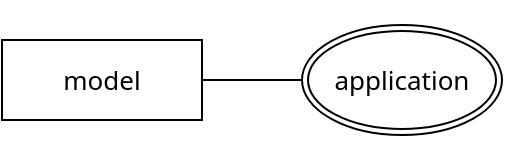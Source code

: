 <mxfile version="15.5.4" type="device"><diagram id="R2lEEEUBdFMjLlhIrx00" name="Page-1"><mxGraphModel dx="572" dy="730" grid="1" gridSize="10" guides="1" tooltips="1" connect="1" arrows="1" fold="1" page="1" pageScale="1" pageWidth="850" pageHeight="1100" math="0" shadow="0" extFonts="Permanent Marker^https://fonts.googleapis.com/css?family=Permanent+Marker"><root><mxCell id="0"/><mxCell id="1" parent="0"/><mxCell id="cLFzuxDOJ6ggGYB1FanJ-4" value="" style="rounded=0;whiteSpace=wrap;html=1;fontFamily=Noto Sans;fontSource=https%3A%2F%2Ffonts.googleapis.com%2Fcss%3Ffamily%3DNoto%2BSans;strokeColor=none;fillColor=none;" vertex="1" parent="1"><mxGeometry x="1135" y="25" width="30" height="20" as="geometry"/></mxCell><mxCell id="cLFzuxDOJ6ggGYB1FanJ-5" value="" style="rounded=0;whiteSpace=wrap;html=1;fontFamily=Noto Sans;fontSource=https%3A%2F%2Ffonts.googleapis.com%2Fcss%3Ffamily%3DNoto%2BSans;strokeColor=none;fillColor=none;" vertex="1" parent="1"><mxGeometry x="1135" y="85" width="30" height="20" as="geometry"/></mxCell><mxCell id="cLFzuxDOJ6ggGYB1FanJ-1" value="model" style="whiteSpace=wrap;html=1;align=center;fontSize=13;fontFamily=Noto Sans;fontSource=https%3A%2F%2Ffonts.googleapis.com%2Fcss%3Ffamily%3DNoto%2BSans;" vertex="1" parent="1"><mxGeometry x="950" y="45" width="100" height="40" as="geometry"/></mxCell><mxCell id="cLFzuxDOJ6ggGYB1FanJ-2" value="application" style="ellipse;shape=doubleEllipse;margin=3;whiteSpace=wrap;html=1;align=center;fontSize=13;fontFamily=Noto Sans;fontSource=https%3A%2F%2Ffonts.googleapis.com%2Fcss%3Ffamily%3DNoto%2BSans;" vertex="1" parent="1"><mxGeometry x="1100" y="37.5" width="100" height="55" as="geometry"/></mxCell><mxCell id="cLFzuxDOJ6ggGYB1FanJ-3" value="" style="endArrow=none;html=1;rounded=0;exitX=0;exitY=0.5;exitDx=0;exitDy=0;entryX=1;entryY=0.5;entryDx=0;entryDy=0;fontSize=13;fontFamily=Noto Sans;fontSource=https%3A%2F%2Ffonts.googleapis.com%2Fcss%3Ffamily%3DNoto%2BSans;" edge="1" parent="1" source="cLFzuxDOJ6ggGYB1FanJ-2" target="cLFzuxDOJ6ggGYB1FanJ-1"><mxGeometry relative="1" as="geometry"><mxPoint x="1000" y="-55" as="sourcePoint"/><mxPoint x="980" y="-15" as="targetPoint"/></mxGeometry></mxCell></root></mxGraphModel></diagram></mxfile>